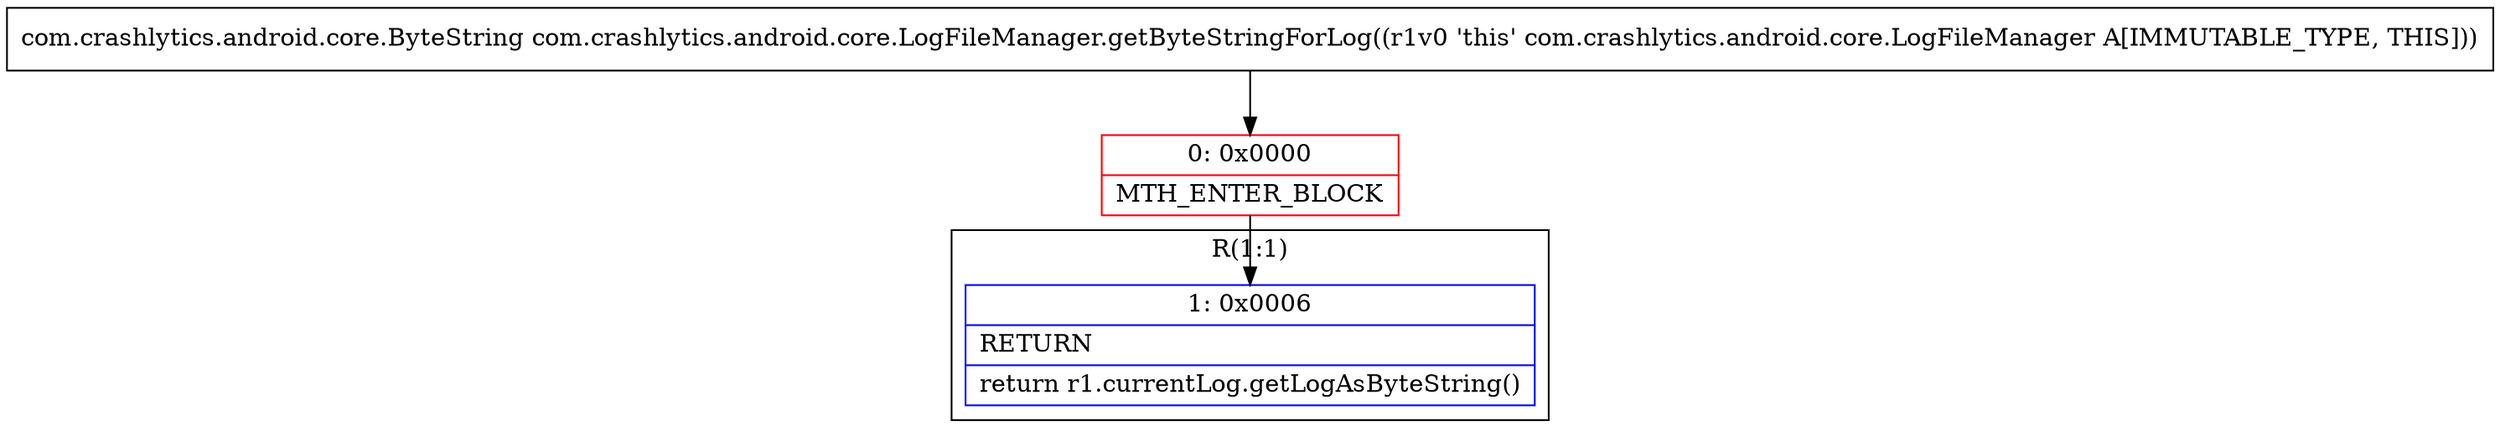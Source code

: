 digraph "CFG forcom.crashlytics.android.core.LogFileManager.getByteStringForLog()Lcom\/crashlytics\/android\/core\/ByteString;" {
subgraph cluster_Region_1298417389 {
label = "R(1:1)";
node [shape=record,color=blue];
Node_1 [shape=record,label="{1\:\ 0x0006|RETURN\l|return r1.currentLog.getLogAsByteString()\l}"];
}
Node_0 [shape=record,color=red,label="{0\:\ 0x0000|MTH_ENTER_BLOCK\l}"];
MethodNode[shape=record,label="{com.crashlytics.android.core.ByteString com.crashlytics.android.core.LogFileManager.getByteStringForLog((r1v0 'this' com.crashlytics.android.core.LogFileManager A[IMMUTABLE_TYPE, THIS])) }"];
MethodNode -> Node_0;
Node_0 -> Node_1;
}

